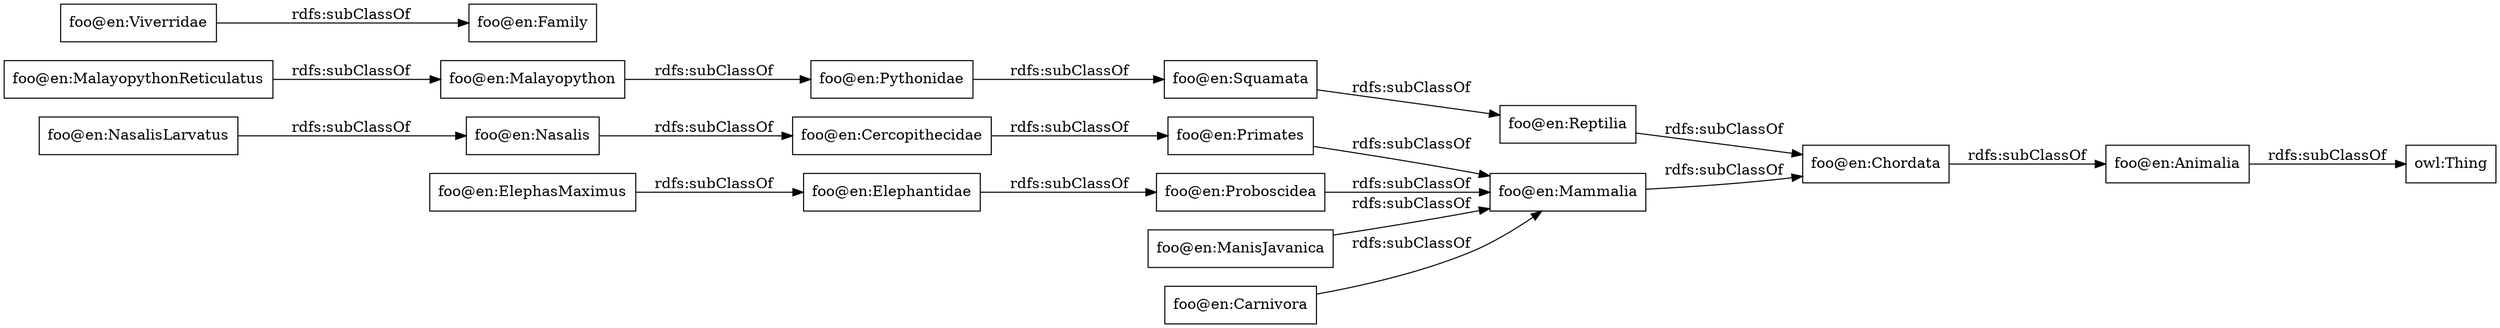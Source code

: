 digraph ar2dtool_diagram { 
rankdir=LR;
size="1000"
node [shape = rectangle, color="black"]; "foo@en:NasalisLarvatus" "foo@en:Squamata" "foo@en:Mammalia" "foo@en:Malayopython" "foo@en:Animalia" "foo@en:Cercopithecidae" "foo@en:ManisJavanica" "foo@en:MalayopythonReticulatus" "foo@en:ElephasMaximus" "foo@en:Primates" "foo@en:Carnivora" "foo@en:Nasalis" "foo@en:Viverridae" "foo@en:Elephantidae" "foo@en:Reptilia" "foo@en:Pythonidae" "foo@en:Proboscidea" "foo@en:Chordata" ; /*classes style*/
	"foo@en:Cercopithecidae" -> "foo@en:Primates" [ label = "rdfs:subClassOf" ];
	"foo@en:Chordata" -> "foo@en:Animalia" [ label = "rdfs:subClassOf" ];
	"foo@en:Squamata" -> "foo@en:Reptilia" [ label = "rdfs:subClassOf" ];
	"foo@en:Elephantidae" -> "foo@en:Proboscidea" [ label = "rdfs:subClassOf" ];
	"foo@en:Proboscidea" -> "foo@en:Mammalia" [ label = "rdfs:subClassOf" ];
	"foo@en:Reptilia" -> "foo@en:Chordata" [ label = "rdfs:subClassOf" ];
	"foo@en:ManisJavanica" -> "foo@en:Mammalia" [ label = "rdfs:subClassOf" ];
	"foo@en:Nasalis" -> "foo@en:Cercopithecidae" [ label = "rdfs:subClassOf" ];
	"foo@en:Viverridae" -> "foo@en:Family" [ label = "rdfs:subClassOf" ];
	"foo@en:ElephasMaximus" -> "foo@en:Elephantidae" [ label = "rdfs:subClassOf" ];
	"foo@en:Animalia" -> "owl:Thing" [ label = "rdfs:subClassOf" ];
	"foo@en:Malayopython" -> "foo@en:Pythonidae" [ label = "rdfs:subClassOf" ];
	"foo@en:Carnivora" -> "foo@en:Mammalia" [ label = "rdfs:subClassOf" ];
	"foo@en:Mammalia" -> "foo@en:Chordata" [ label = "rdfs:subClassOf" ];
	"foo@en:MalayopythonReticulatus" -> "foo@en:Malayopython" [ label = "rdfs:subClassOf" ];
	"foo@en:Pythonidae" -> "foo@en:Squamata" [ label = "rdfs:subClassOf" ];
	"foo@en:Primates" -> "foo@en:Mammalia" [ label = "rdfs:subClassOf" ];
	"foo@en:NasalisLarvatus" -> "foo@en:Nasalis" [ label = "rdfs:subClassOf" ];

}
